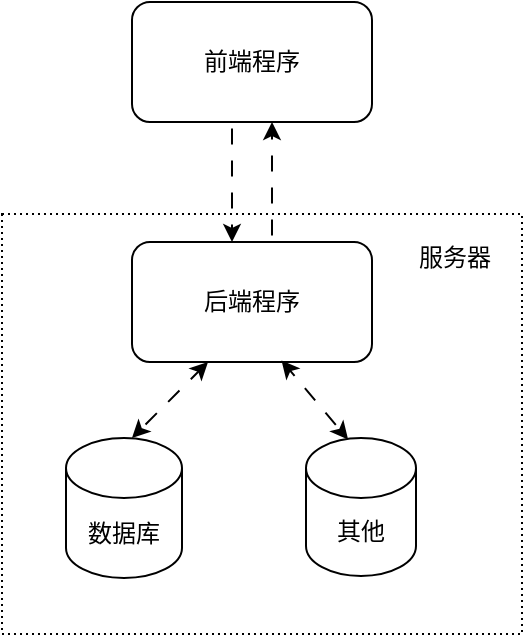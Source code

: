 <mxfile version="27.0.3">
  <diagram name="第 1 页" id="6Rbo_3EuGUP2KhcuX6CH">
    <mxGraphModel dx="961" dy="513" grid="0" gridSize="10" guides="1" tooltips="1" connect="1" arrows="1" fold="1" page="1" pageScale="1" pageWidth="827" pageHeight="1169" math="0" shadow="0">
      <root>
        <mxCell id="0" />
        <mxCell id="1" parent="0" />
        <mxCell id="OF3ygon8lDjMoUesUW8g-11" value="" style="rounded=0;whiteSpace=wrap;html=1;dashed=1;dashPattern=1 2;" parent="1" vertex="1">
          <mxGeometry x="125" y="396" width="260" height="210" as="geometry" />
        </mxCell>
        <mxCell id="OF3ygon8lDjMoUesUW8g-4" value="" style="edgeStyle=orthogonalEdgeStyle;rounded=0;orthogonalLoop=1;jettySize=auto;html=1;flowAnimation=1;" parent="1" edge="1">
          <mxGeometry relative="1" as="geometry">
            <mxPoint x="240" y="350" as="sourcePoint" />
            <mxPoint x="240" y="410" as="targetPoint" />
          </mxGeometry>
        </mxCell>
        <mxCell id="OF3ygon8lDjMoUesUW8g-1" value="前端程序" style="rounded=1;whiteSpace=wrap;html=1;" parent="1" vertex="1">
          <mxGeometry x="190" y="290" width="120" height="60" as="geometry" />
        </mxCell>
        <mxCell id="OF3ygon8lDjMoUesUW8g-5" value="" style="edgeStyle=orthogonalEdgeStyle;rounded=0;orthogonalLoop=1;jettySize=auto;html=1;flowAnimation=1;" parent="1" edge="1">
          <mxGeometry relative="1" as="geometry">
            <mxPoint x="260" y="410" as="sourcePoint" />
            <mxPoint x="260" y="350" as="targetPoint" />
          </mxGeometry>
        </mxCell>
        <mxCell id="OF3ygon8lDjMoUesUW8g-2" value="后端程序" style="rounded=1;whiteSpace=wrap;html=1;" parent="1" vertex="1">
          <mxGeometry x="190" y="410" width="120" height="60" as="geometry" />
        </mxCell>
        <mxCell id="OF3ygon8lDjMoUesUW8g-6" value="数据库" style="shape=cylinder3;whiteSpace=wrap;html=1;boundedLbl=1;backgroundOutline=1;size=15;" parent="1" vertex="1">
          <mxGeometry x="157" y="508" width="58" height="70" as="geometry" />
        </mxCell>
        <mxCell id="OF3ygon8lDjMoUesUW8g-7" value="其他" style="shape=cylinder3;whiteSpace=wrap;html=1;boundedLbl=1;backgroundOutline=1;size=15;" parent="1" vertex="1">
          <mxGeometry x="277" y="508" width="55" height="69" as="geometry" />
        </mxCell>
        <mxCell id="OF3ygon8lDjMoUesUW8g-9" value="" style="endArrow=classic;startArrow=classic;html=1;rounded=0;flowAnimation=1;" parent="1" edge="1">
          <mxGeometry width="50" height="50" relative="1" as="geometry">
            <mxPoint x="190" y="508" as="sourcePoint" />
            <mxPoint x="228" y="470" as="targetPoint" />
          </mxGeometry>
        </mxCell>
        <mxCell id="OF3ygon8lDjMoUesUW8g-10" value="" style="endArrow=classic;startArrow=classic;html=1;rounded=0;flowAnimation=1;exitX=0.383;exitY=0.011;exitDx=0;exitDy=0;exitPerimeter=0;entryX=0.623;entryY=0.987;entryDx=0;entryDy=0;entryPerimeter=0;" parent="1" source="OF3ygon8lDjMoUesUW8g-7" target="OF3ygon8lDjMoUesUW8g-2" edge="1">
          <mxGeometry width="50" height="50" relative="1" as="geometry">
            <mxPoint x="200" y="518" as="sourcePoint" />
            <mxPoint x="238" y="480" as="targetPoint" />
          </mxGeometry>
        </mxCell>
        <mxCell id="OF3ygon8lDjMoUesUW8g-12" value="服务器" style="text;html=1;align=center;verticalAlign=middle;resizable=0;points=[];autosize=1;strokeColor=none;fillColor=none;" parent="1" vertex="1">
          <mxGeometry x="324" y="405" width="54" height="26" as="geometry" />
        </mxCell>
      </root>
    </mxGraphModel>
  </diagram>
</mxfile>
